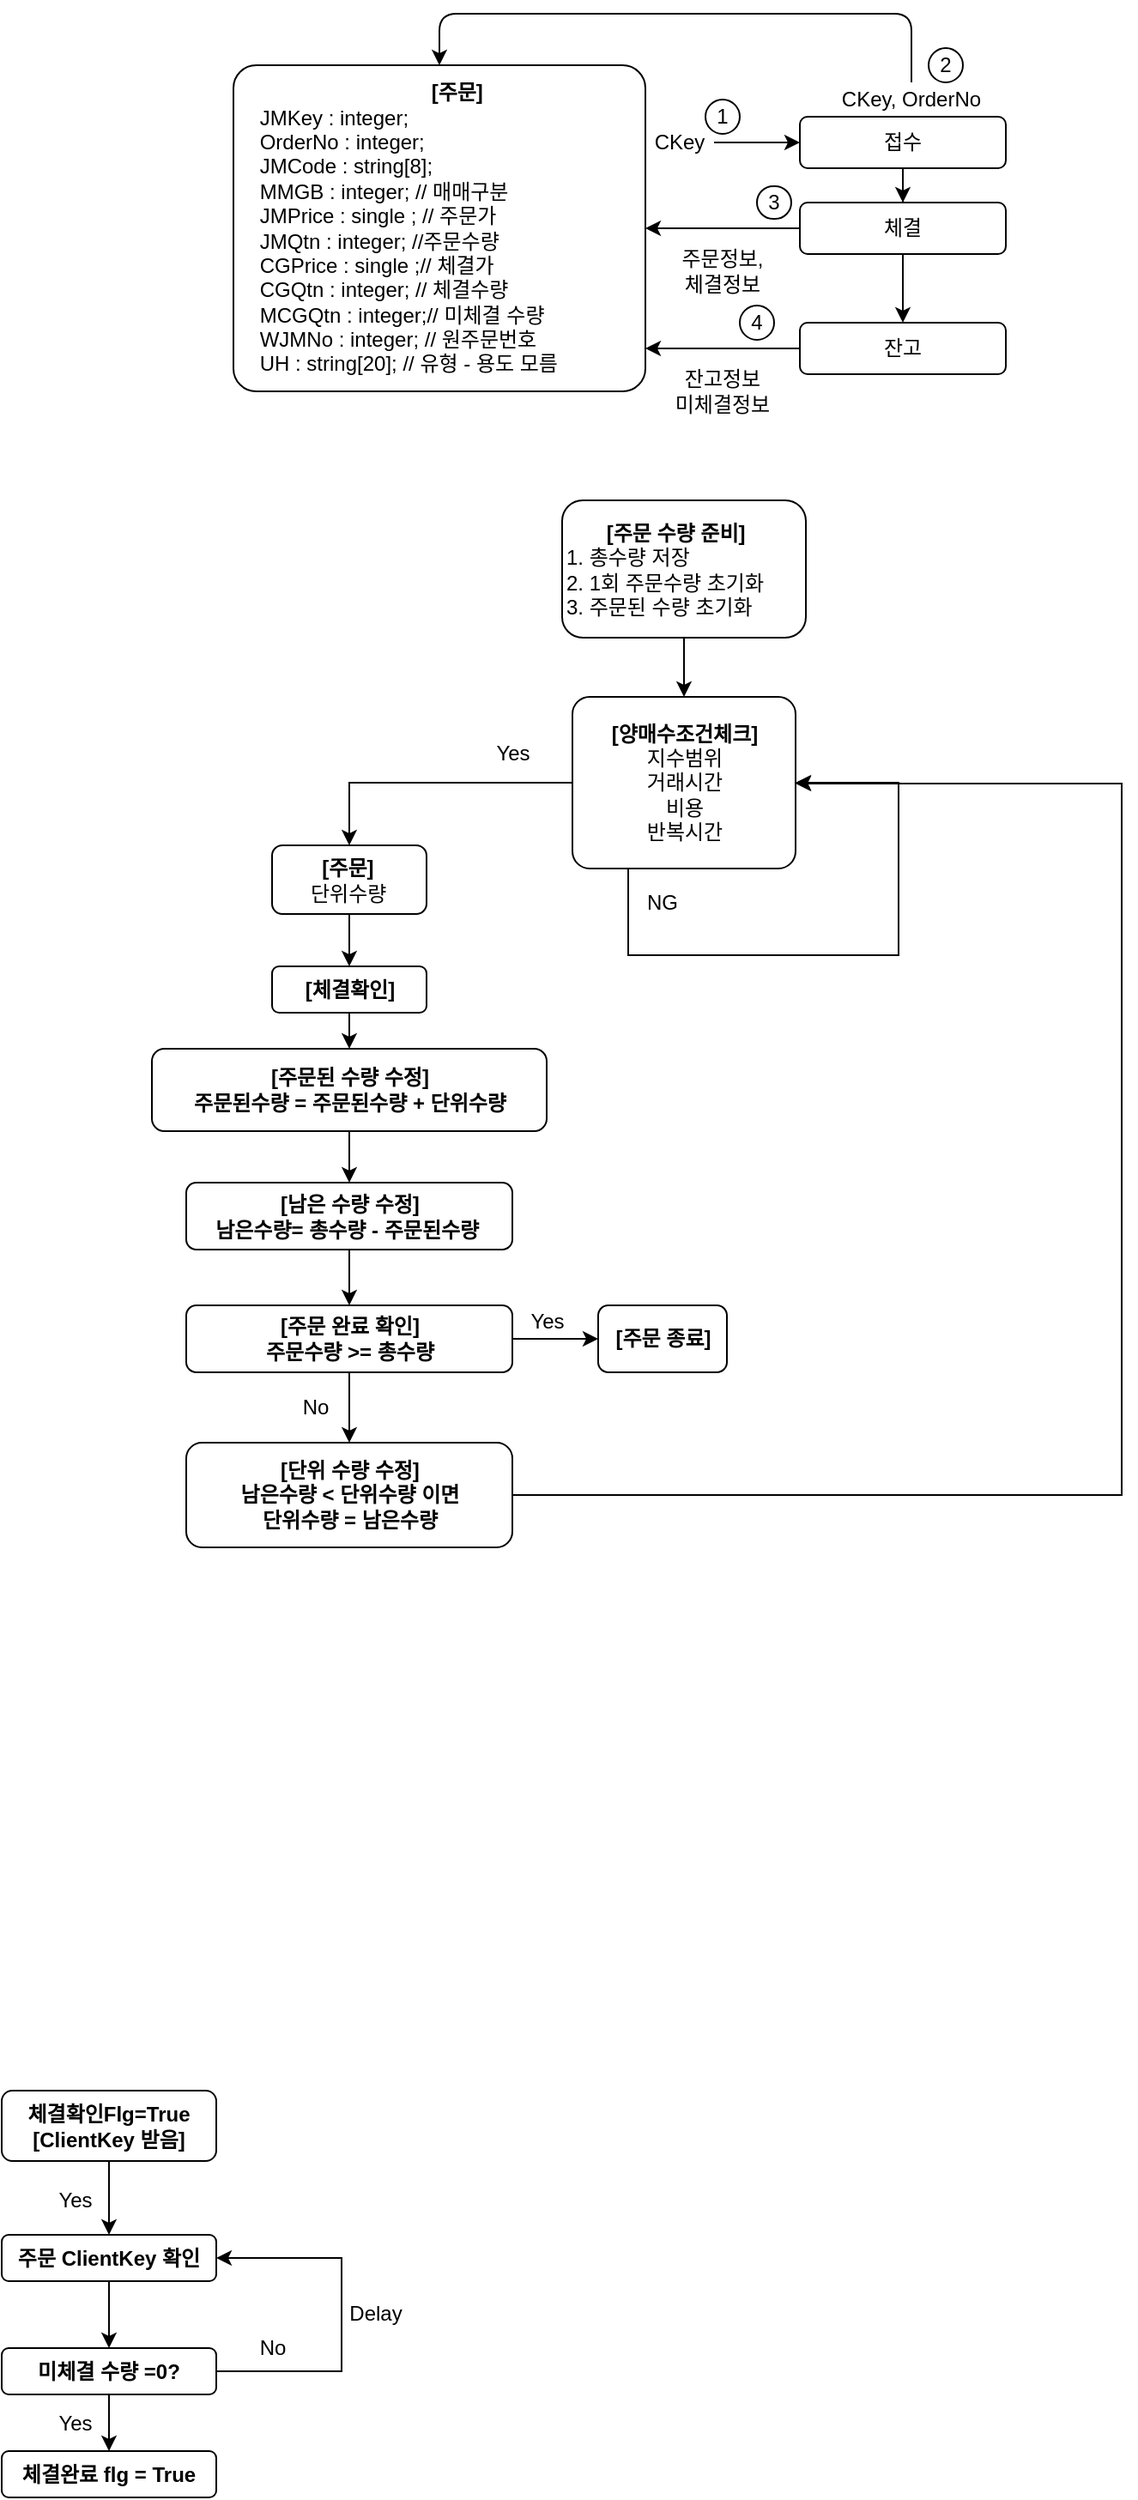 <mxfile version="11.1.4" type="device"><diagram name="Page-1" id="c7558073-3199-34d8-9f00-42111426c3f3"><mxGraphModel dx="1422" dy="764" grid="1" gridSize="10" guides="1" tooltips="1" connect="1" arrows="1" fold="1" page="1" pageScale="1" pageWidth="826" pageHeight="1169" background="#ffffff" math="0" shadow="0"><root><mxCell id="0"/><mxCell id="1" parent="0"/><mxCell id="Ote_KfJZcNSZwwv3mHq8-97" value="&amp;nbsp; &amp;nbsp; &amp;nbsp; &amp;nbsp; &amp;nbsp; &amp;nbsp; &amp;nbsp; &amp;nbsp; &amp;nbsp; &amp;nbsp; &amp;nbsp; &amp;nbsp; &amp;nbsp; &amp;nbsp; &amp;nbsp; &amp;nbsp; &amp;nbsp; &lt;b&gt;[주문]&lt;/b&gt;&lt;br&gt;&lt;div&gt;&amp;nbsp; &amp;nbsp; JMKey : integer;&lt;/div&gt;&lt;div&gt;&amp;nbsp; &amp;nbsp; OrderNo : integer;&lt;/div&gt;&lt;div&gt;&amp;nbsp; &amp;nbsp; JMCode : string[8];&lt;/div&gt;&lt;div&gt;&amp;nbsp; &amp;nbsp; MMGB : integer; // 매매구분&lt;/div&gt;&lt;div&gt;&amp;nbsp; &amp;nbsp; JMPrice : single ; // 주문가&lt;/div&gt;&lt;div&gt;&amp;nbsp; &amp;nbsp; JMQtn : integer; //주문수량&lt;/div&gt;&lt;div&gt;&amp;nbsp; &amp;nbsp; CGPrice : single ;// 체결가&lt;/div&gt;&lt;div&gt;&amp;nbsp; &amp;nbsp; CGQtn : integer; // 체결수량&lt;/div&gt;&lt;div&gt;&amp;nbsp; &amp;nbsp; MCGQtn : integer;// 미체결 수량&lt;/div&gt;&lt;div&gt;&amp;nbsp; &amp;nbsp; WJMNo : integer; // 원주문번호&lt;/div&gt;&lt;div&gt;&amp;nbsp; &amp;nbsp; UH : string[20]; // 유형 - 용도 모름&lt;/div&gt;" style="rounded=1;whiteSpace=wrap;html=1;arcSize=7;align=left;" vertex="1" parent="1"><mxGeometry x="185" y="60" width="240" height="190" as="geometry"/></mxCell><mxCell id="Ote_KfJZcNSZwwv3mHq8-111" value="" style="edgeStyle=orthogonalEdgeStyle;rounded=0;orthogonalLoop=1;jettySize=auto;html=1;" edge="1" parent="1" source="Ote_KfJZcNSZwwv3mHq8-98" target="Ote_KfJZcNSZwwv3mHq8-108"><mxGeometry relative="1" as="geometry"/></mxCell><mxCell id="Ote_KfJZcNSZwwv3mHq8-98" value="접수" style="rounded=1;whiteSpace=wrap;html=1;" vertex="1" parent="1"><mxGeometry x="515" y="90" width="120" height="30" as="geometry"/></mxCell><mxCell id="Ote_KfJZcNSZwwv3mHq8-100" value="" style="endArrow=classic;html=1;entryX=0;entryY=0.5;entryDx=0;entryDy=0;exitX=1;exitY=0.5;exitDx=0;exitDy=0;" edge="1" parent="1" source="Ote_KfJZcNSZwwv3mHq8-101" target="Ote_KfJZcNSZwwv3mHq8-98"><mxGeometry width="50" height="50" relative="1" as="geometry"><mxPoint x="305" y="190" as="sourcePoint"/><mxPoint x="355" y="140" as="targetPoint"/></mxGeometry></mxCell><mxCell id="Ote_KfJZcNSZwwv3mHq8-101" value="CKey" style="text;html=1;strokeColor=none;fillColor=none;align=center;verticalAlign=middle;whiteSpace=wrap;rounded=0;" vertex="1" parent="1"><mxGeometry x="425" y="95" width="40" height="20" as="geometry"/></mxCell><mxCell id="Ote_KfJZcNSZwwv3mHq8-105" value="" style="edgeStyle=segmentEdgeStyle;endArrow=classic;html=1;exitX=0.5;exitY=0;exitDx=0;exitDy=0;entryX=0.5;entryY=0;entryDx=0;entryDy=0;" edge="1" parent="1" source="Ote_KfJZcNSZwwv3mHq8-106" target="Ote_KfJZcNSZwwv3mHq8-97"><mxGeometry width="50" height="50" relative="1" as="geometry"><mxPoint x="425" y="120" as="sourcePoint"/><mxPoint x="215" y="70" as="targetPoint"/><Array as="points"><mxPoint x="580" y="30"/><mxPoint x="305" y="30"/></Array></mxGeometry></mxCell><mxCell id="Ote_KfJZcNSZwwv3mHq8-106" value="CKey, OrderNo" style="text;html=1;strokeColor=none;fillColor=none;align=center;verticalAlign=middle;whiteSpace=wrap;rounded=0;" vertex="1" parent="1"><mxGeometry x="535" y="70" width="90" height="20" as="geometry"/></mxCell><mxCell id="Ote_KfJZcNSZwwv3mHq8-113" value="" style="edgeStyle=orthogonalEdgeStyle;rounded=0;orthogonalLoop=1;jettySize=auto;html=1;" edge="1" parent="1" source="Ote_KfJZcNSZwwv3mHq8-108"><mxGeometry relative="1" as="geometry"><mxPoint x="425" y="155" as="targetPoint"/></mxGeometry></mxCell><mxCell id="Ote_KfJZcNSZwwv3mHq8-116" value="" style="edgeStyle=orthogonalEdgeStyle;rounded=0;orthogonalLoop=1;jettySize=auto;html=1;" edge="1" parent="1" source="Ote_KfJZcNSZwwv3mHq8-108" target="Ote_KfJZcNSZwwv3mHq8-115"><mxGeometry relative="1" as="geometry"/></mxCell><mxCell id="Ote_KfJZcNSZwwv3mHq8-108" value="체결" style="rounded=1;whiteSpace=wrap;html=1;" vertex="1" parent="1"><mxGeometry x="515" y="140" width="120" height="30" as="geometry"/></mxCell><mxCell id="Ote_KfJZcNSZwwv3mHq8-118" value="" style="edgeStyle=orthogonalEdgeStyle;rounded=0;orthogonalLoop=1;jettySize=auto;html=1;" edge="1" parent="1" source="Ote_KfJZcNSZwwv3mHq8-115"><mxGeometry relative="1" as="geometry"><mxPoint x="425" y="225" as="targetPoint"/></mxGeometry></mxCell><mxCell id="Ote_KfJZcNSZwwv3mHq8-115" value="잔고" style="rounded=1;whiteSpace=wrap;html=1;" vertex="1" parent="1"><mxGeometry x="515" y="210" width="120" height="30" as="geometry"/></mxCell><mxCell id="Ote_KfJZcNSZwwv3mHq8-114" value="주문정보,&lt;br&gt;체결정보" style="text;html=1;strokeColor=none;fillColor=none;align=center;verticalAlign=middle;whiteSpace=wrap;rounded=0;" vertex="1" parent="1"><mxGeometry x="435" y="160" width="70" height="40" as="geometry"/></mxCell><mxCell id="Ote_KfJZcNSZwwv3mHq8-119" value="잔고정보&lt;br&gt;미체결정보" style="text;html=1;strokeColor=none;fillColor=none;align=center;verticalAlign=middle;whiteSpace=wrap;rounded=0;" vertex="1" parent="1"><mxGeometry x="435" y="230" width="70" height="40" as="geometry"/></mxCell><mxCell id="Ote_KfJZcNSZwwv3mHq8-120" value="1" style="text;html=1;strokeColor=#000000;fillColor=none;align=center;verticalAlign=middle;whiteSpace=wrap;rounded=1;arcSize=50;comic=0;shadow=0;glass=0;" vertex="1" parent="1"><mxGeometry x="460" y="80" width="20" height="20" as="geometry"/></mxCell><mxCell id="Ote_KfJZcNSZwwv3mHq8-121" value="2" style="text;html=1;strokeColor=#000000;fillColor=none;align=center;verticalAlign=middle;whiteSpace=wrap;rounded=1;arcSize=50;comic=0;shadow=0;glass=0;" vertex="1" parent="1"><mxGeometry x="590" y="50" width="20" height="20" as="geometry"/></mxCell><mxCell id="Ote_KfJZcNSZwwv3mHq8-123" value="3" style="text;html=1;strokeColor=#000000;fillColor=none;align=center;verticalAlign=middle;whiteSpace=wrap;rounded=1;arcSize=50;comic=0;shadow=0;glass=0;" vertex="1" parent="1"><mxGeometry x="490" y="130.5" width="20" height="19" as="geometry"/></mxCell><mxCell id="Ote_KfJZcNSZwwv3mHq8-124" value="4" style="text;html=1;strokeColor=#000000;fillColor=none;align=center;verticalAlign=middle;whiteSpace=wrap;rounded=1;arcSize=50;comic=0;shadow=0;glass=0;" vertex="1" parent="1"><mxGeometry x="480" y="200" width="20" height="20" as="geometry"/></mxCell><mxCell id="Ote_KfJZcNSZwwv3mHq8-135" style="edgeStyle=orthogonalEdgeStyle;rounded=0;orthogonalLoop=1;jettySize=auto;html=1;exitX=0.25;exitY=1;exitDx=0;exitDy=0;entryX=1;entryY=0.5;entryDx=0;entryDy=0;" edge="1" parent="1" source="Ote_KfJZcNSZwwv3mHq8-125" target="Ote_KfJZcNSZwwv3mHq8-125"><mxGeometry relative="1" as="geometry"><mxPoint x="512.5" y="463.5" as="targetPoint"/><Array as="points"><mxPoint x="415.5" y="578.5"/><mxPoint x="572.5" y="578.5"/><mxPoint x="572.5" y="478.5"/></Array></mxGeometry></mxCell><mxCell id="Ote_KfJZcNSZwwv3mHq8-168" style="edgeStyle=orthogonalEdgeStyle;rounded=0;orthogonalLoop=1;jettySize=auto;html=1;exitX=0;exitY=0.5;exitDx=0;exitDy=0;entryX=0.5;entryY=0;entryDx=0;entryDy=0;" edge="1" parent="1" source="Ote_KfJZcNSZwwv3mHq8-125" target="Ote_KfJZcNSZwwv3mHq8-154"><mxGeometry relative="1" as="geometry"/></mxCell><mxCell id="Ote_KfJZcNSZwwv3mHq8-125" value="&lt;b&gt;[양매수조건체크]&lt;/b&gt;&lt;br&gt;지수범위&lt;br&gt;거래시간&lt;br&gt;비용&lt;br&gt;반복시간" style="rounded=1;whiteSpace=wrap;html=1;shadow=0;glass=0;comic=0;strokeColor=#000000;align=center;arcSize=10;" vertex="1" parent="1"><mxGeometry x="382.5" y="428" width="130" height="100" as="geometry"/></mxCell><mxCell id="Ote_KfJZcNSZwwv3mHq8-129" value="Yes" style="text;html=1;strokeColor=none;fillColor=none;align=center;verticalAlign=middle;whiteSpace=wrap;rounded=0;shadow=0;glass=0;comic=0;" vertex="1" parent="1"><mxGeometry x="327.5" y="451" width="40" height="20" as="geometry"/></mxCell><mxCell id="Ote_KfJZcNSZwwv3mHq8-136" value="NG" style="text;html=1;strokeColor=none;fillColor=none;align=center;verticalAlign=middle;whiteSpace=wrap;rounded=0;shadow=0;glass=0;comic=0;" vertex="1" parent="1"><mxGeometry x="415" y="538" width="40" height="20" as="geometry"/></mxCell><mxCell id="Ote_KfJZcNSZwwv3mHq8-137" value="&lt;b&gt;&amp;nbsp; &amp;nbsp; &amp;nbsp; &amp;nbsp;[주문 수량 준비]&lt;/b&gt;&lt;br&gt;1. 총수량 저장&lt;br&gt;2. 1회 주문수량 초기화&lt;br&gt;3. 주문된 수량 초기화" style="rounded=1;whiteSpace=wrap;html=1;shadow=0;glass=0;comic=0;strokeColor=#000000;align=left;" vertex="1" parent="1"><mxGeometry x="376.5" y="313.5" width="142" height="80" as="geometry"/></mxCell><mxCell id="Ote_KfJZcNSZwwv3mHq8-158" value="" style="edgeStyle=orthogonalEdgeStyle;rounded=0;orthogonalLoop=1;jettySize=auto;html=1;" edge="1" parent="1" source="Ote_KfJZcNSZwwv3mHq8-154" target="Ote_KfJZcNSZwwv3mHq8-157"><mxGeometry relative="1" as="geometry"/></mxCell><mxCell id="Ote_KfJZcNSZwwv3mHq8-154" value="&lt;b&gt;&amp;nbsp; &amp;nbsp; &amp;nbsp; &amp;nbsp; [주문]&lt;/b&gt;&lt;br&gt;&amp;nbsp; &amp;nbsp; &amp;nbsp; 단위수량" style="rounded=1;whiteSpace=wrap;html=1;shadow=0;glass=0;comic=0;strokeColor=#000000;align=left;" vertex="1" parent="1"><mxGeometry x="207.5" y="514.5" width="90" height="40" as="geometry"/></mxCell><mxCell id="Ote_KfJZcNSZwwv3mHq8-160" value="" style="edgeStyle=orthogonalEdgeStyle;rounded=0;orthogonalLoop=1;jettySize=auto;html=1;" edge="1" parent="1" source="Ote_KfJZcNSZwwv3mHq8-157" target="Ote_KfJZcNSZwwv3mHq8-159"><mxGeometry relative="1" as="geometry"/></mxCell><mxCell id="Ote_KfJZcNSZwwv3mHq8-157" value="&lt;b&gt;[체결확인]&lt;/b&gt;" style="rounded=1;whiteSpace=wrap;html=1;shadow=0;glass=0;comic=0;strokeColor=#000000;align=center;" vertex="1" parent="1"><mxGeometry x="207.5" y="585" width="90" height="27" as="geometry"/></mxCell><mxCell id="Ote_KfJZcNSZwwv3mHq8-162" value="" style="edgeStyle=orthogonalEdgeStyle;rounded=0;orthogonalLoop=1;jettySize=auto;html=1;" edge="1" parent="1" source="Ote_KfJZcNSZwwv3mHq8-159" target="Ote_KfJZcNSZwwv3mHq8-161"><mxGeometry relative="1" as="geometry"/></mxCell><mxCell id="Ote_KfJZcNSZwwv3mHq8-159" value="&lt;b&gt;[주문된 수량 수정]&lt;br&gt;주문된수량 = 주문된수량 + 단위수량&lt;br&gt;&lt;/b&gt;" style="rounded=1;whiteSpace=wrap;html=1;shadow=0;glass=0;comic=0;strokeColor=#000000;align=center;" vertex="1" parent="1"><mxGeometry x="137.5" y="633" width="230" height="48" as="geometry"/></mxCell><mxCell id="Ote_KfJZcNSZwwv3mHq8-170" value="" style="edgeStyle=orthogonalEdgeStyle;rounded=0;orthogonalLoop=1;jettySize=auto;html=1;" edge="1" parent="1" source="Ote_KfJZcNSZwwv3mHq8-161" target="Ote_KfJZcNSZwwv3mHq8-169"><mxGeometry relative="1" as="geometry"/></mxCell><mxCell id="Ote_KfJZcNSZwwv3mHq8-161" value="&lt;b&gt;[남은 수량 수정]&lt;br&gt;남은수량= 총수량 - 주문된수량&amp;nbsp;&lt;br&gt;&lt;/b&gt;" style="rounded=1;whiteSpace=wrap;html=1;shadow=0;glass=0;comic=0;strokeColor=#000000;align=center;" vertex="1" parent="1"><mxGeometry x="157.5" y="711" width="190" height="39" as="geometry"/></mxCell><mxCell id="Ote_KfJZcNSZwwv3mHq8-172" value="" style="edgeStyle=orthogonalEdgeStyle;rounded=0;orthogonalLoop=1;jettySize=auto;html=1;" edge="1" parent="1" source="Ote_KfJZcNSZwwv3mHq8-169" target="Ote_KfJZcNSZwwv3mHq8-171"><mxGeometry relative="1" as="geometry"/></mxCell><mxCell id="Ote_KfJZcNSZwwv3mHq8-176" value="" style="edgeStyle=orthogonalEdgeStyle;rounded=0;orthogonalLoop=1;jettySize=auto;html=1;" edge="1" parent="1" source="Ote_KfJZcNSZwwv3mHq8-169" target="Ote_KfJZcNSZwwv3mHq8-175"><mxGeometry relative="1" as="geometry"/></mxCell><mxCell id="Ote_KfJZcNSZwwv3mHq8-169" value="&lt;b&gt;[주문 완료 확인]&lt;br&gt;주문수량 &amp;gt;= 총수량&lt;br&gt;&lt;/b&gt;" style="rounded=1;whiteSpace=wrap;html=1;shadow=0;glass=0;comic=0;strokeColor=#000000;align=center;" vertex="1" parent="1"><mxGeometry x="157.5" y="782.5" width="190" height="39" as="geometry"/></mxCell><mxCell id="Ote_KfJZcNSZwwv3mHq8-175" value="&lt;b&gt;[주문 종료]&lt;/b&gt;" style="rounded=1;whiteSpace=wrap;html=1;shadow=0;glass=0;comic=0;strokeColor=#000000;align=center;" vertex="1" parent="1"><mxGeometry x="397.5" y="782.5" width="75" height="39" as="geometry"/></mxCell><mxCell id="Ote_KfJZcNSZwwv3mHq8-178" style="edgeStyle=orthogonalEdgeStyle;rounded=0;orthogonalLoop=1;jettySize=auto;html=1;exitX=1;exitY=0.5;exitDx=0;exitDy=0;" edge="1" parent="1" source="Ote_KfJZcNSZwwv3mHq8-171" target="Ote_KfJZcNSZwwv3mHq8-125"><mxGeometry relative="1" as="geometry"><Array as="points"><mxPoint x="702.5" y="893.5"/><mxPoint x="702.5" y="478.5"/></Array></mxGeometry></mxCell><mxCell id="Ote_KfJZcNSZwwv3mHq8-171" value="&lt;b&gt;[단위 수량 수정]&lt;br&gt;남은수량 &amp;lt; 단위수량 이면&lt;br&gt;단위수량 = 남은수량&lt;br&gt;&lt;/b&gt;" style="rounded=1;whiteSpace=wrap;html=1;shadow=0;glass=0;comic=0;strokeColor=#000000;align=center;" vertex="1" parent="1"><mxGeometry x="157.5" y="862.5" width="190" height="61" as="geometry"/></mxCell><mxCell id="Ote_KfJZcNSZwwv3mHq8-166" value="" style="endArrow=classic;html=1;exitX=0.5;exitY=1;exitDx=0;exitDy=0;entryX=0.5;entryY=0;entryDx=0;entryDy=0;" edge="1" parent="1" source="Ote_KfJZcNSZwwv3mHq8-137" target="Ote_KfJZcNSZwwv3mHq8-125"><mxGeometry width="50" height="50" relative="1" as="geometry"><mxPoint x="237.5" y="496" as="sourcePoint"/><mxPoint x="287.5" y="446" as="targetPoint"/></mxGeometry></mxCell><mxCell id="Ote_KfJZcNSZwwv3mHq8-173" value="No" style="text;html=1;strokeColor=none;fillColor=none;align=center;verticalAlign=middle;whiteSpace=wrap;rounded=0;shadow=0;glass=0;comic=0;" vertex="1" parent="1"><mxGeometry x="212.5" y="832" width="40" height="20" as="geometry"/></mxCell><mxCell id="Ote_KfJZcNSZwwv3mHq8-177" value="Yes" style="text;html=1;strokeColor=none;fillColor=none;align=center;verticalAlign=middle;whiteSpace=wrap;rounded=0;shadow=0;glass=0;comic=0;" vertex="1" parent="1"><mxGeometry x="347.5" y="782" width="40" height="20" as="geometry"/></mxCell><mxCell id="Ote_KfJZcNSZwwv3mHq8-181" value="" style="edgeStyle=orthogonalEdgeStyle;rounded=0;orthogonalLoop=1;jettySize=auto;html=1;" edge="1" parent="1" source="Ote_KfJZcNSZwwv3mHq8-179" target="Ote_KfJZcNSZwwv3mHq8-180"><mxGeometry relative="1" as="geometry"/></mxCell><mxCell id="Ote_KfJZcNSZwwv3mHq8-179" value="&lt;b&gt;체결확인Flg=True&lt;br&gt;[ClientKey 받음]&lt;br&gt;&lt;/b&gt;" style="rounded=1;whiteSpace=wrap;html=1;shadow=0;glass=0;comic=0;strokeColor=#000000;align=center;" vertex="1" parent="1"><mxGeometry x="50" y="1240" width="125" height="41" as="geometry"/></mxCell><mxCell id="Ote_KfJZcNSZwwv3mHq8-184" value="" style="edgeStyle=orthogonalEdgeStyle;rounded=0;orthogonalLoop=1;jettySize=auto;html=1;" edge="1" parent="1" source="Ote_KfJZcNSZwwv3mHq8-180" target="Ote_KfJZcNSZwwv3mHq8-183"><mxGeometry relative="1" as="geometry"/></mxCell><mxCell id="Ote_KfJZcNSZwwv3mHq8-180" value="&lt;b&gt;주문 ClientKey 확인&lt;/b&gt;" style="rounded=1;whiteSpace=wrap;html=1;shadow=0;glass=0;comic=0;strokeColor=#000000;align=center;" vertex="1" parent="1"><mxGeometry x="50" y="1324" width="125" height="27" as="geometry"/></mxCell><mxCell id="Ote_KfJZcNSZwwv3mHq8-186" value="" style="edgeStyle=orthogonalEdgeStyle;rounded=0;orthogonalLoop=1;jettySize=auto;html=1;" edge="1" parent="1" source="Ote_KfJZcNSZwwv3mHq8-183" target="Ote_KfJZcNSZwwv3mHq8-185"><mxGeometry relative="1" as="geometry"/></mxCell><mxCell id="Ote_KfJZcNSZwwv3mHq8-188" style="edgeStyle=orthogonalEdgeStyle;rounded=0;orthogonalLoop=1;jettySize=auto;html=1;exitX=1;exitY=0.5;exitDx=0;exitDy=0;entryX=1;entryY=0.5;entryDx=0;entryDy=0;" edge="1" parent="1" source="Ote_KfJZcNSZwwv3mHq8-183" target="Ote_KfJZcNSZwwv3mHq8-180"><mxGeometry relative="1" as="geometry"><Array as="points"><mxPoint x="248" y="1404"/><mxPoint x="248" y="1338"/></Array></mxGeometry></mxCell><mxCell id="Ote_KfJZcNSZwwv3mHq8-183" value="&lt;b&gt;미체결 수량 =0?&lt;/b&gt;" style="rounded=1;whiteSpace=wrap;html=1;shadow=0;glass=0;comic=0;strokeColor=#000000;align=center;" vertex="1" parent="1"><mxGeometry x="50" y="1390" width="125" height="27" as="geometry"/></mxCell><mxCell id="Ote_KfJZcNSZwwv3mHq8-185" value="&lt;b&gt;체결완료 flg = True&lt;/b&gt;" style="rounded=1;whiteSpace=wrap;html=1;shadow=0;glass=0;comic=0;strokeColor=#000000;align=center;" vertex="1" parent="1"><mxGeometry x="50" y="1450" width="125" height="27" as="geometry"/></mxCell><mxCell id="Ote_KfJZcNSZwwv3mHq8-182" value="Yes" style="text;html=1;strokeColor=none;fillColor=none;align=center;verticalAlign=middle;whiteSpace=wrap;rounded=0;shadow=0;glass=0;comic=0;" vertex="1" parent="1"><mxGeometry x="72.5" y="1294" width="40" height="20" as="geometry"/></mxCell><mxCell id="Ote_KfJZcNSZwwv3mHq8-187" value="Yes" style="text;html=1;strokeColor=none;fillColor=none;align=center;verticalAlign=middle;whiteSpace=wrap;rounded=0;shadow=0;glass=0;comic=0;" vertex="1" parent="1"><mxGeometry x="72.5" y="1423.5" width="40" height="20" as="geometry"/></mxCell><mxCell id="Ote_KfJZcNSZwwv3mHq8-189" value="No" style="text;html=1;strokeColor=none;fillColor=none;align=center;verticalAlign=middle;whiteSpace=wrap;rounded=0;shadow=0;glass=0;comic=0;" vertex="1" parent="1"><mxGeometry x="188" y="1380" width="40" height="20" as="geometry"/></mxCell><mxCell id="Ote_KfJZcNSZwwv3mHq8-190" value="Delay" style="text;html=1;strokeColor=none;fillColor=none;align=center;verticalAlign=middle;whiteSpace=wrap;rounded=0;shadow=0;glass=0;comic=0;" vertex="1" parent="1"><mxGeometry x="248" y="1360" width="40" height="20" as="geometry"/></mxCell></root></mxGraphModel></diagram></mxfile>